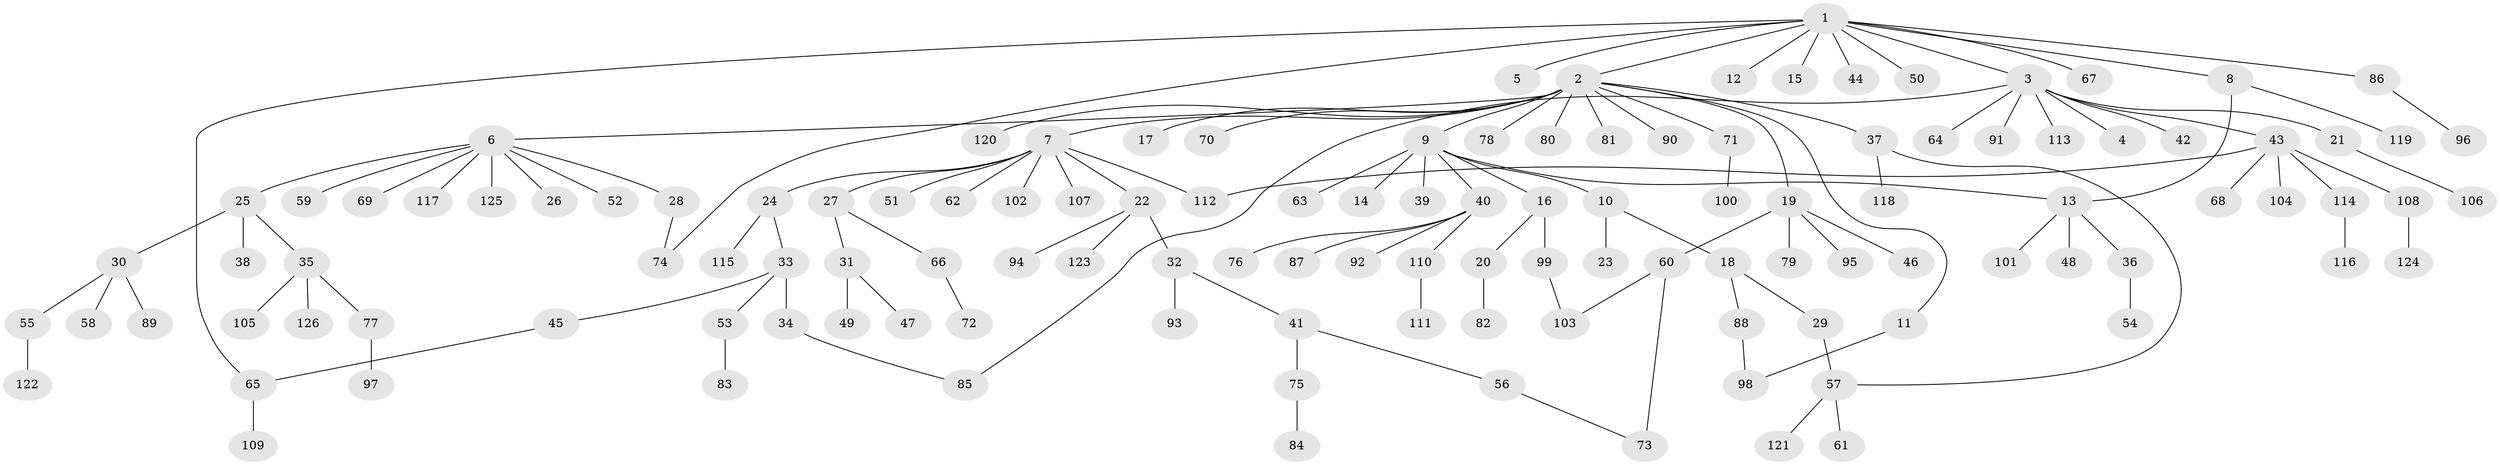 // Generated by graph-tools (version 1.1) at 2025/48/03/09/25 04:48:11]
// undirected, 126 vertices, 134 edges
graph export_dot {
graph [start="1"]
  node [color=gray90,style=filled];
  1;
  2;
  3;
  4;
  5;
  6;
  7;
  8;
  9;
  10;
  11;
  12;
  13;
  14;
  15;
  16;
  17;
  18;
  19;
  20;
  21;
  22;
  23;
  24;
  25;
  26;
  27;
  28;
  29;
  30;
  31;
  32;
  33;
  34;
  35;
  36;
  37;
  38;
  39;
  40;
  41;
  42;
  43;
  44;
  45;
  46;
  47;
  48;
  49;
  50;
  51;
  52;
  53;
  54;
  55;
  56;
  57;
  58;
  59;
  60;
  61;
  62;
  63;
  64;
  65;
  66;
  67;
  68;
  69;
  70;
  71;
  72;
  73;
  74;
  75;
  76;
  77;
  78;
  79;
  80;
  81;
  82;
  83;
  84;
  85;
  86;
  87;
  88;
  89;
  90;
  91;
  92;
  93;
  94;
  95;
  96;
  97;
  98;
  99;
  100;
  101;
  102;
  103;
  104;
  105;
  106;
  107;
  108;
  109;
  110;
  111;
  112;
  113;
  114;
  115;
  116;
  117;
  118;
  119;
  120;
  121;
  122;
  123;
  124;
  125;
  126;
  1 -- 2;
  1 -- 3;
  1 -- 5;
  1 -- 8;
  1 -- 12;
  1 -- 15;
  1 -- 44;
  1 -- 50;
  1 -- 65;
  1 -- 67;
  1 -- 74;
  1 -- 86;
  2 -- 6;
  2 -- 7;
  2 -- 9;
  2 -- 11;
  2 -- 17;
  2 -- 19;
  2 -- 37;
  2 -- 70;
  2 -- 71;
  2 -- 78;
  2 -- 80;
  2 -- 81;
  2 -- 90;
  2 -- 120;
  3 -- 4;
  3 -- 21;
  3 -- 42;
  3 -- 43;
  3 -- 64;
  3 -- 85;
  3 -- 91;
  3 -- 113;
  6 -- 25;
  6 -- 26;
  6 -- 28;
  6 -- 52;
  6 -- 59;
  6 -- 69;
  6 -- 117;
  6 -- 125;
  7 -- 22;
  7 -- 24;
  7 -- 27;
  7 -- 51;
  7 -- 62;
  7 -- 102;
  7 -- 107;
  7 -- 112;
  8 -- 13;
  8 -- 119;
  9 -- 10;
  9 -- 13;
  9 -- 14;
  9 -- 16;
  9 -- 39;
  9 -- 40;
  9 -- 63;
  10 -- 18;
  10 -- 23;
  11 -- 98;
  13 -- 36;
  13 -- 48;
  13 -- 101;
  16 -- 20;
  16 -- 99;
  18 -- 29;
  18 -- 88;
  19 -- 46;
  19 -- 60;
  19 -- 79;
  19 -- 95;
  20 -- 82;
  21 -- 106;
  22 -- 32;
  22 -- 94;
  22 -- 123;
  24 -- 33;
  24 -- 115;
  25 -- 30;
  25 -- 35;
  25 -- 38;
  27 -- 31;
  27 -- 66;
  28 -- 74;
  29 -- 57;
  30 -- 55;
  30 -- 58;
  30 -- 89;
  31 -- 47;
  31 -- 49;
  32 -- 41;
  32 -- 93;
  33 -- 34;
  33 -- 45;
  33 -- 53;
  34 -- 85;
  35 -- 77;
  35 -- 105;
  35 -- 126;
  36 -- 54;
  37 -- 57;
  37 -- 118;
  40 -- 76;
  40 -- 87;
  40 -- 92;
  40 -- 110;
  41 -- 56;
  41 -- 75;
  43 -- 68;
  43 -- 104;
  43 -- 108;
  43 -- 112;
  43 -- 114;
  45 -- 65;
  53 -- 83;
  55 -- 122;
  56 -- 73;
  57 -- 61;
  57 -- 121;
  60 -- 73;
  60 -- 103;
  65 -- 109;
  66 -- 72;
  71 -- 100;
  75 -- 84;
  77 -- 97;
  86 -- 96;
  88 -- 98;
  99 -- 103;
  108 -- 124;
  110 -- 111;
  114 -- 116;
}
